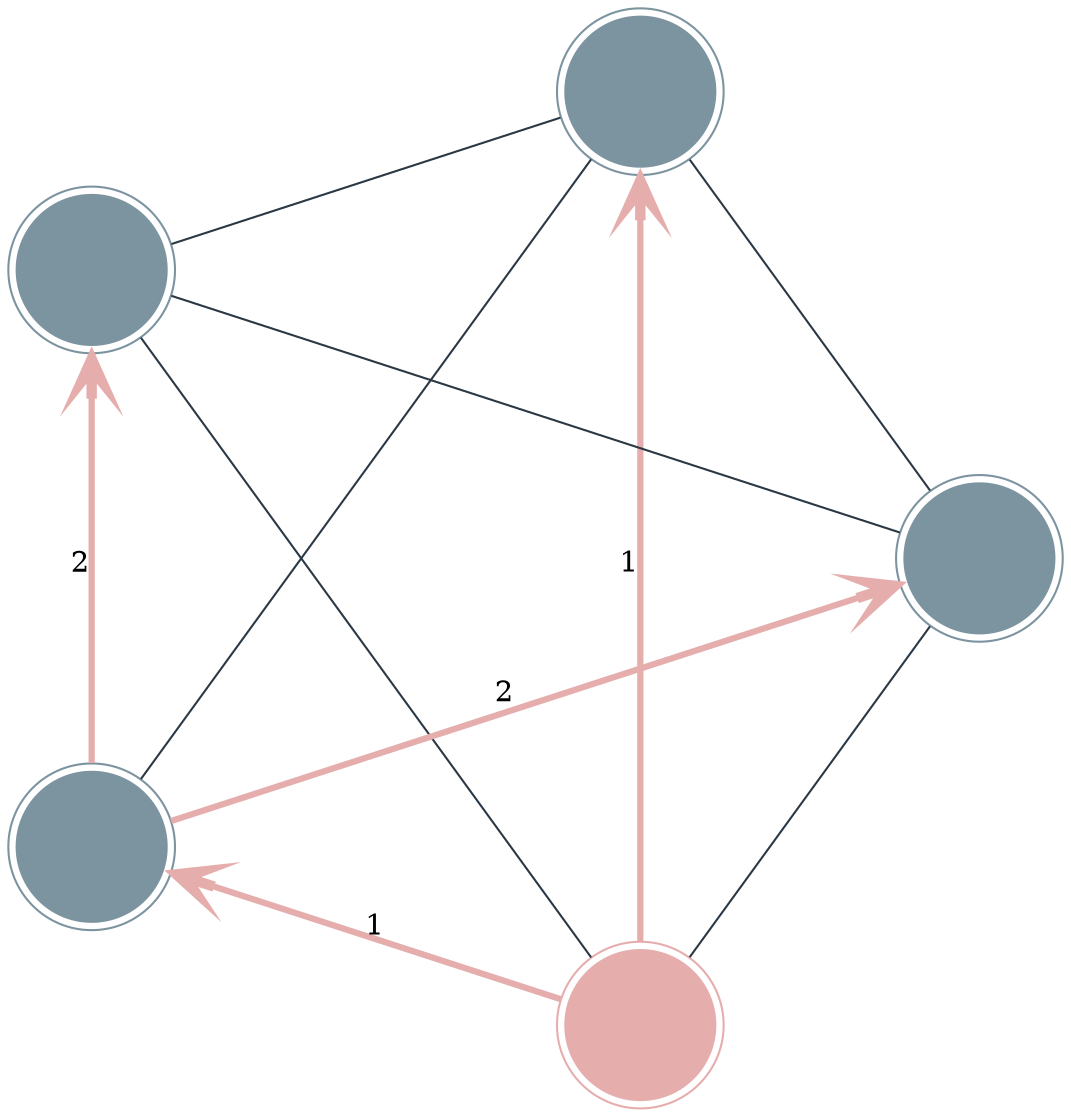 digraph G { 
layout="circo";
edge [color="#2A3845"]; 
node [fontsize=30,height =1
];
mindist=3;
node [style=filled,color="#7c93a0",arrowhead="none",penwidth=1];



a[
shape=doublecircle
color="#e6adad"
label=""
];

b[
shape=doublecircle
label=""
];

c[
shape=doublecircle
label=""

];

d[
shape=doublecircle
label=""

];

e[
shape=doublecircle
label=""

];



a -> b [ label=" ",color="#2A3845",arrowhead="none",penwidth=1 ];
a -> c [ label=" ",color="#2A3845",arrowhead="none",penwidth=1 ];
a -> d [ label="1",color="#e6adad",arrowhead="vee",arrowsize="2",penwidth=3 ];
a -> e [ label="1",color="#e6adad",arrowhead="vee",arrowsize="2",penwidth=3 ];
b -> c [ label=" ",color="#2A3845",arrowhead="none",penwidth=1 ];
b -> d [ label=" ",color="#2A3845",arrowhead="none",penwidth=1 ];
e -> b [ label="2",color="#e6adad",arrowhead="vee",arrowsize="2",penwidth=3 ];
c -> d [ label=" ",color="#2A3845",arrowhead="none",penwidth=1  ];
e -> c [ label="2",color="#e6adad",arrowhead="vee",arrowsize="2",penwidth=3  ];
d -> e [ label=" ",color="#2A3845",arrowhead="none",penwidth=1  ];



}
